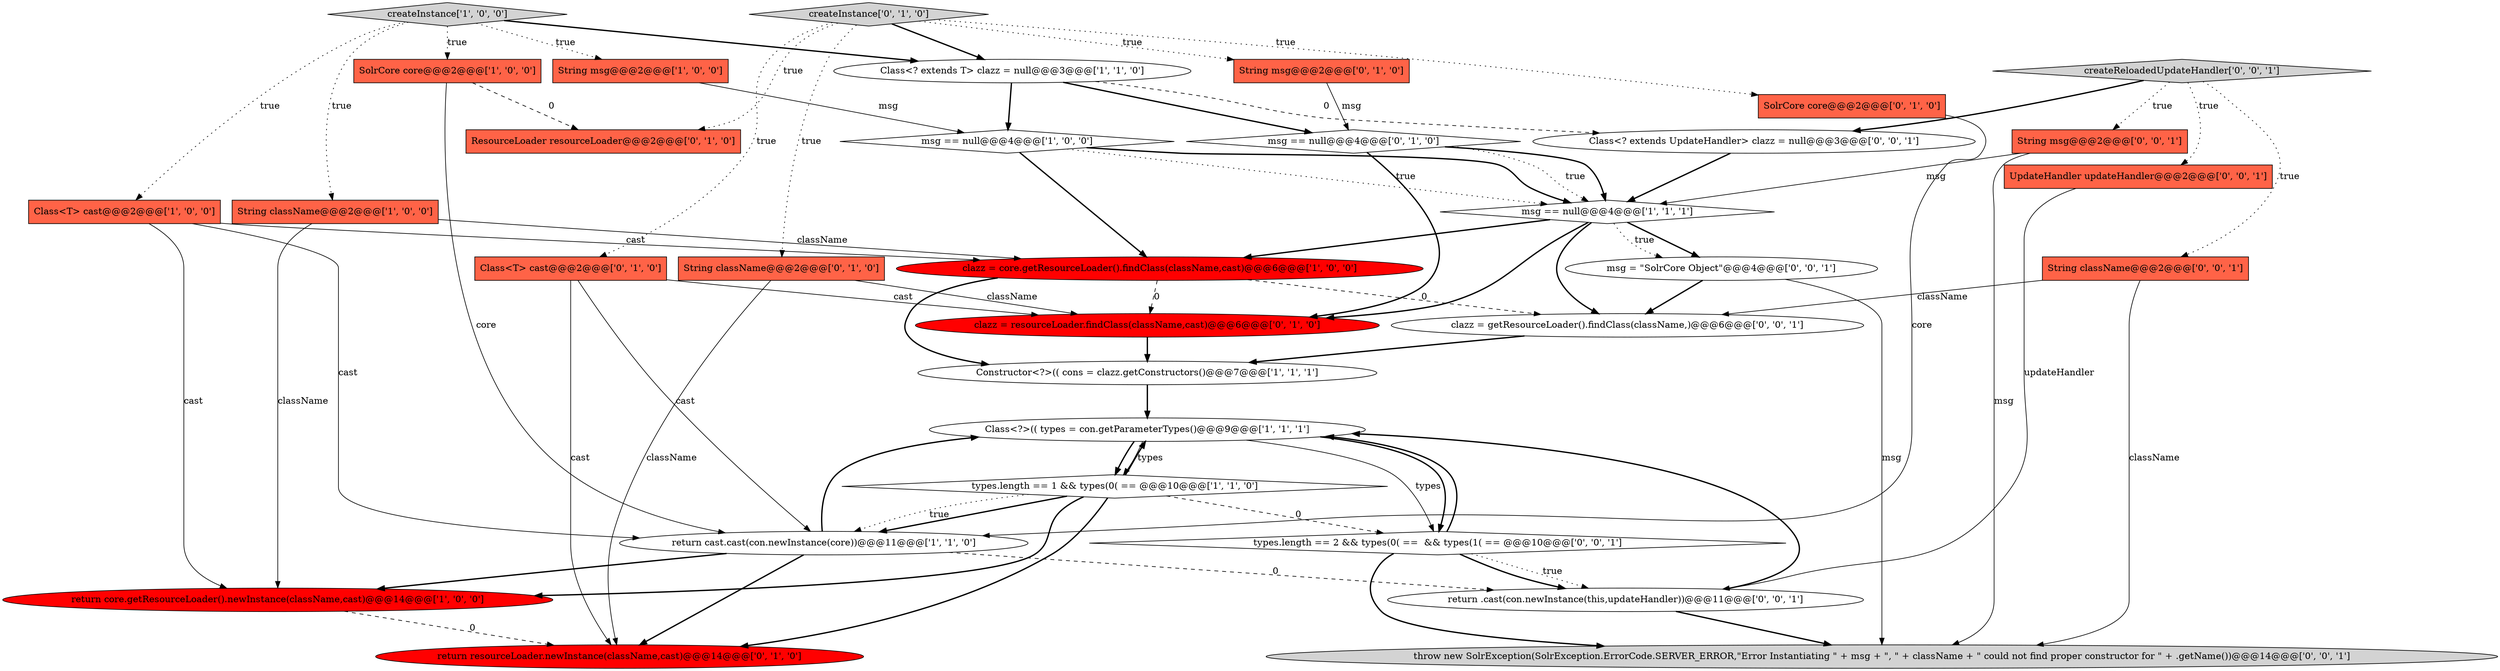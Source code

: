 digraph {
30 [style = filled, label = "Class<? extends UpdateHandler> clazz = null@@@3@@@['0', '0', '1']", fillcolor = white, shape = ellipse image = "AAA0AAABBB3BBB"];
28 [style = filled, label = "String className@@@2@@@['0', '0', '1']", fillcolor = tomato, shape = box image = "AAA0AAABBB3BBB"];
1 [style = filled, label = "Class<T> cast@@@2@@@['1', '0', '0']", fillcolor = tomato, shape = box image = "AAA0AAABBB1BBB"];
27 [style = filled, label = "UpdateHandler updateHandler@@@2@@@['0', '0', '1']", fillcolor = tomato, shape = box image = "AAA0AAABBB3BBB"];
29 [style = filled, label = "clazz = getResourceLoader().findClass(className,)@@@6@@@['0', '0', '1']", fillcolor = white, shape = ellipse image = "AAA0AAABBB3BBB"];
8 [style = filled, label = "return core.getResourceLoader().newInstance(className,cast)@@@14@@@['1', '0', '0']", fillcolor = red, shape = ellipse image = "AAA1AAABBB1BBB"];
3 [style = filled, label = "msg == null@@@4@@@['1', '0', '0']", fillcolor = white, shape = diamond image = "AAA0AAABBB1BBB"];
20 [style = filled, label = "String className@@@2@@@['0', '1', '0']", fillcolor = tomato, shape = box image = "AAA0AAABBB2BBB"];
19 [style = filled, label = "Class<T> cast@@@2@@@['0', '1', '0']", fillcolor = tomato, shape = box image = "AAA0AAABBB2BBB"];
13 [style = filled, label = "msg == null@@@4@@@['1', '1', '1']", fillcolor = white, shape = diamond image = "AAA0AAABBB1BBB"];
21 [style = filled, label = "ResourceLoader resourceLoader@@@2@@@['0', '1', '0']", fillcolor = tomato, shape = box image = "AAA1AAABBB2BBB"];
17 [style = filled, label = "createInstance['0', '1', '0']", fillcolor = lightgray, shape = diamond image = "AAA0AAABBB2BBB"];
6 [style = filled, label = "String className@@@2@@@['1', '0', '0']", fillcolor = tomato, shape = box image = "AAA0AAABBB1BBB"];
9 [style = filled, label = "createInstance['1', '0', '0']", fillcolor = lightgray, shape = diamond image = "AAA0AAABBB1BBB"];
4 [style = filled, label = "return cast.cast(con.newInstance(core))@@@11@@@['1', '1', '0']", fillcolor = white, shape = ellipse image = "AAA0AAABBB1BBB"];
12 [style = filled, label = "Constructor<?>(( cons = clazz.getConstructors()@@@7@@@['1', '1', '1']", fillcolor = white, shape = ellipse image = "AAA0AAABBB1BBB"];
7 [style = filled, label = "SolrCore core@@@2@@@['1', '0', '0']", fillcolor = tomato, shape = box image = "AAA1AAABBB1BBB"];
14 [style = filled, label = "return resourceLoader.newInstance(className,cast)@@@14@@@['0', '1', '0']", fillcolor = red, shape = ellipse image = "AAA1AAABBB2BBB"];
22 [style = filled, label = "msg == null@@@4@@@['0', '1', '0']", fillcolor = white, shape = diamond image = "AAA0AAABBB2BBB"];
10 [style = filled, label = "clazz = core.getResourceLoader().findClass(className,cast)@@@6@@@['1', '0', '0']", fillcolor = red, shape = ellipse image = "AAA1AAABBB1BBB"];
5 [style = filled, label = "Class<?>(( types = con.getParameterTypes()@@@9@@@['1', '1', '1']", fillcolor = white, shape = ellipse image = "AAA0AAABBB1BBB"];
16 [style = filled, label = "String msg@@@2@@@['0', '1', '0']", fillcolor = tomato, shape = box image = "AAA0AAABBB2BBB"];
2 [style = filled, label = "Class<? extends T> clazz = null@@@3@@@['1', '1', '0']", fillcolor = white, shape = ellipse image = "AAA0AAABBB1BBB"];
18 [style = filled, label = "clazz = resourceLoader.findClass(className,cast)@@@6@@@['0', '1', '0']", fillcolor = red, shape = ellipse image = "AAA1AAABBB2BBB"];
24 [style = filled, label = "createReloadedUpdateHandler['0', '0', '1']", fillcolor = lightgray, shape = diamond image = "AAA0AAABBB3BBB"];
11 [style = filled, label = "types.length == 1 && types(0( == @@@10@@@['1', '1', '0']", fillcolor = white, shape = diamond image = "AAA0AAABBB1BBB"];
25 [style = filled, label = "msg = \"SolrCore Object\"@@@4@@@['0', '0', '1']", fillcolor = white, shape = ellipse image = "AAA0AAABBB3BBB"];
26 [style = filled, label = "types.length == 2 && types(0( ==  && types(1( == @@@10@@@['0', '0', '1']", fillcolor = white, shape = diamond image = "AAA0AAABBB3BBB"];
31 [style = filled, label = "return .cast(con.newInstance(this,updateHandler))@@@11@@@['0', '0', '1']", fillcolor = white, shape = ellipse image = "AAA0AAABBB3BBB"];
0 [style = filled, label = "String msg@@@2@@@['1', '0', '0']", fillcolor = tomato, shape = box image = "AAA0AAABBB1BBB"];
23 [style = filled, label = "throw new SolrException(SolrException.ErrorCode.SERVER_ERROR,\"Error Instantiating \" + msg + \", \" + className + \" could not find proper constructor for \" + .getName())@@@14@@@['0', '0', '1']", fillcolor = lightgray, shape = ellipse image = "AAA0AAABBB3BBB"];
32 [style = filled, label = "String msg@@@2@@@['0', '0', '1']", fillcolor = tomato, shape = box image = "AAA0AAABBB3BBB"];
15 [style = filled, label = "SolrCore core@@@2@@@['0', '1', '0']", fillcolor = tomato, shape = box image = "AAA0AAABBB2BBB"];
17->20 [style = dotted, label="true"];
13->10 [style = bold, label=""];
27->31 [style = solid, label="updateHandler"];
13->25 [style = bold, label=""];
4->14 [style = bold, label=""];
9->0 [style = dotted, label="true"];
31->23 [style = bold, label=""];
30->13 [style = bold, label=""];
24->32 [style = dotted, label="true"];
12->5 [style = bold, label=""];
7->21 [style = dashed, label="0"];
32->13 [style = solid, label="msg"];
11->14 [style = bold, label=""];
9->2 [style = bold, label=""];
13->25 [style = dotted, label="true"];
26->5 [style = bold, label=""];
26->31 [style = dotted, label="true"];
5->26 [style = solid, label="types"];
2->3 [style = bold, label=""];
31->5 [style = bold, label=""];
11->4 [style = bold, label=""];
11->26 [style = dashed, label="0"];
16->22 [style = solid, label="msg"];
18->12 [style = bold, label=""];
5->26 [style = bold, label=""];
32->23 [style = solid, label="msg"];
4->31 [style = dashed, label="0"];
25->23 [style = solid, label="msg"];
28->29 [style = solid, label="className"];
11->4 [style = dotted, label="true"];
25->29 [style = bold, label=""];
8->14 [style = dashed, label="0"];
19->14 [style = solid, label="cast"];
24->27 [style = dotted, label="true"];
15->4 [style = solid, label="core"];
6->10 [style = solid, label="className"];
9->6 [style = dotted, label="true"];
24->28 [style = dotted, label="true"];
2->30 [style = dashed, label="0"];
20->18 [style = solid, label="className"];
10->29 [style = dashed, label="0"];
24->30 [style = bold, label=""];
10->18 [style = dashed, label="0"];
17->16 [style = dotted, label="true"];
5->11 [style = solid, label="types"];
3->10 [style = bold, label=""];
7->4 [style = solid, label="core"];
11->5 [style = bold, label=""];
28->23 [style = solid, label="className"];
13->29 [style = bold, label=""];
6->8 [style = solid, label="className"];
22->18 [style = bold, label=""];
29->12 [style = bold, label=""];
26->31 [style = bold, label=""];
19->18 [style = solid, label="cast"];
17->15 [style = dotted, label="true"];
17->2 [style = bold, label=""];
1->10 [style = solid, label="cast"];
10->12 [style = bold, label=""];
26->23 [style = bold, label=""];
22->13 [style = dotted, label="true"];
17->19 [style = dotted, label="true"];
9->1 [style = dotted, label="true"];
20->14 [style = solid, label="className"];
1->8 [style = solid, label="cast"];
3->13 [style = bold, label=""];
3->13 [style = dotted, label="true"];
19->4 [style = solid, label="cast"];
11->8 [style = bold, label=""];
0->3 [style = solid, label="msg"];
4->8 [style = bold, label=""];
5->11 [style = bold, label=""];
1->4 [style = solid, label="cast"];
2->22 [style = bold, label=""];
9->7 [style = dotted, label="true"];
17->21 [style = dotted, label="true"];
4->5 [style = bold, label=""];
22->13 [style = bold, label=""];
13->18 [style = bold, label=""];
}

